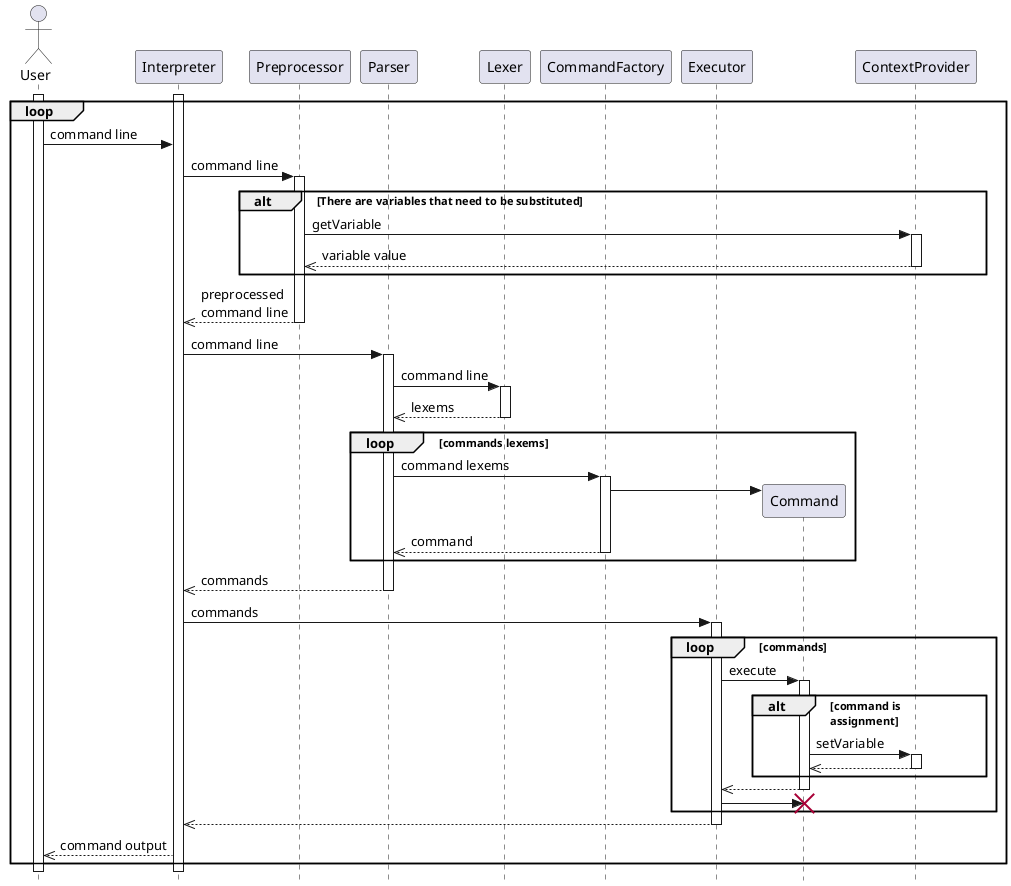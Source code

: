 @startuml
'https://plantuml.com/sequence-diagram


skinparam style strictuml
actor User
participant Interpreter
participant Preprocessor
participant Parser
participant Lexer
participant CommandFactory
participant Executor
participant Command
participant ContextProvider

activate User
activate Interpreter
loop
User -> Interpreter : command line

Interpreter -> Preprocessor : command line
activate Preprocessor
alt There are variables that need to be substituted
    Preprocessor -> ContextProvider : getVariable
    activate ContextProvider
    Preprocessor <<-- ContextProvider : variable value
    deactivate ContextProvider
end
Interpreter <<-- Preprocessor : preprocessed\ncommand line
deactivate Preprocessor


Interpreter -> Parser : command line
activate Parser
Parser -> Lexer : command line
activate Lexer
Parser <<-- Lexer : lexems
deactivate Lexer

loop commands lexems
    Parser -> CommandFactory : command lexems
    activate CommandFactory
    CommandFactory -> Command **
    Parser <<-- CommandFactory : command
    deactivate CommandFactory
end
Interpreter <<-- Parser : commands
deactivate Parser

Interpreter -> Executor : commands
activate Executor
loop commands
    Executor -> Command : execute
    activate Command
    alt command is\nassignment
        Command -> ContextProvider : setVariable
        activate ContextProvider
        Command <<-- ContextProvider
        deactivate ContextProvider
    end
    Executor <<-- Command
    deactivate Command
    Executor -> Command !!
end
Interpreter <<-- Executor
deactivate Executor


User <<-- Interpreter : command output
end

@enduml